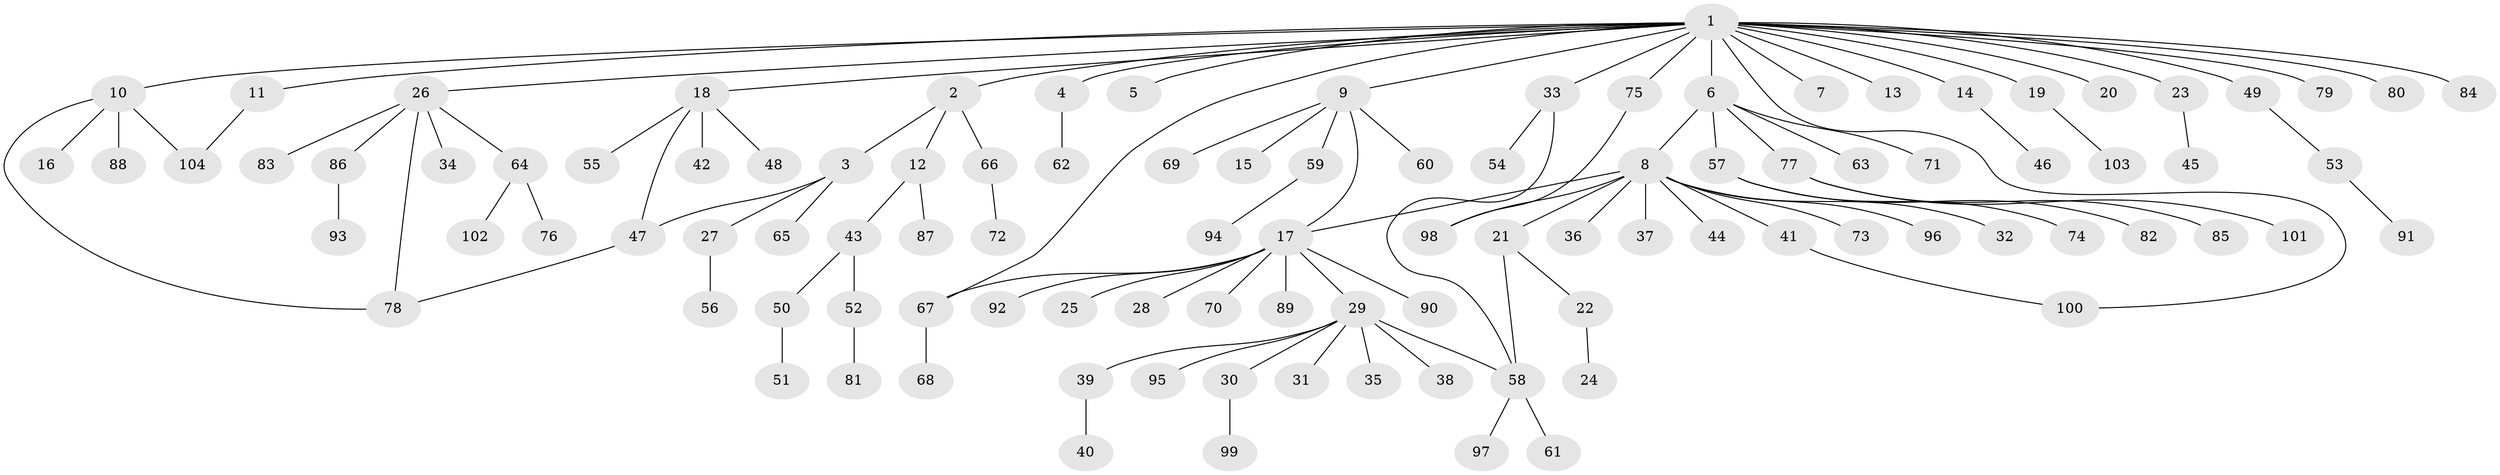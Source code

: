 // Generated by graph-tools (version 1.1) at 2025/01/03/09/25 03:01:55]
// undirected, 104 vertices, 113 edges
graph export_dot {
graph [start="1"]
  node [color=gray90,style=filled];
  1;
  2;
  3;
  4;
  5;
  6;
  7;
  8;
  9;
  10;
  11;
  12;
  13;
  14;
  15;
  16;
  17;
  18;
  19;
  20;
  21;
  22;
  23;
  24;
  25;
  26;
  27;
  28;
  29;
  30;
  31;
  32;
  33;
  34;
  35;
  36;
  37;
  38;
  39;
  40;
  41;
  42;
  43;
  44;
  45;
  46;
  47;
  48;
  49;
  50;
  51;
  52;
  53;
  54;
  55;
  56;
  57;
  58;
  59;
  60;
  61;
  62;
  63;
  64;
  65;
  66;
  67;
  68;
  69;
  70;
  71;
  72;
  73;
  74;
  75;
  76;
  77;
  78;
  79;
  80;
  81;
  82;
  83;
  84;
  85;
  86;
  87;
  88;
  89;
  90;
  91;
  92;
  93;
  94;
  95;
  96;
  97;
  98;
  99;
  100;
  101;
  102;
  103;
  104;
  1 -- 2;
  1 -- 4;
  1 -- 5;
  1 -- 6;
  1 -- 7;
  1 -- 9;
  1 -- 10;
  1 -- 11;
  1 -- 13;
  1 -- 14;
  1 -- 18;
  1 -- 19;
  1 -- 20;
  1 -- 23;
  1 -- 26;
  1 -- 33;
  1 -- 49;
  1 -- 67;
  1 -- 75;
  1 -- 79;
  1 -- 80;
  1 -- 84;
  1 -- 100;
  2 -- 3;
  2 -- 12;
  2 -- 66;
  3 -- 27;
  3 -- 47;
  3 -- 65;
  4 -- 62;
  6 -- 8;
  6 -- 57;
  6 -- 63;
  6 -- 71;
  6 -- 77;
  8 -- 17;
  8 -- 21;
  8 -- 32;
  8 -- 36;
  8 -- 37;
  8 -- 41;
  8 -- 44;
  8 -- 73;
  8 -- 96;
  8 -- 98;
  9 -- 15;
  9 -- 17;
  9 -- 59;
  9 -- 60;
  9 -- 69;
  10 -- 16;
  10 -- 78;
  10 -- 88;
  10 -- 104;
  11 -- 104;
  12 -- 43;
  12 -- 87;
  14 -- 46;
  17 -- 25;
  17 -- 28;
  17 -- 29;
  17 -- 67;
  17 -- 70;
  17 -- 89;
  17 -- 90;
  17 -- 92;
  18 -- 42;
  18 -- 47;
  18 -- 48;
  18 -- 55;
  19 -- 103;
  21 -- 22;
  21 -- 58;
  22 -- 24;
  23 -- 45;
  26 -- 34;
  26 -- 64;
  26 -- 78;
  26 -- 83;
  26 -- 86;
  27 -- 56;
  29 -- 30;
  29 -- 31;
  29 -- 35;
  29 -- 38;
  29 -- 39;
  29 -- 58;
  29 -- 95;
  30 -- 99;
  33 -- 54;
  33 -- 58;
  39 -- 40;
  41 -- 100;
  43 -- 50;
  43 -- 52;
  47 -- 78;
  49 -- 53;
  50 -- 51;
  52 -- 81;
  53 -- 91;
  57 -- 74;
  57 -- 82;
  58 -- 61;
  58 -- 97;
  59 -- 94;
  64 -- 76;
  64 -- 102;
  66 -- 72;
  67 -- 68;
  75 -- 98;
  77 -- 85;
  77 -- 101;
  86 -- 93;
}
